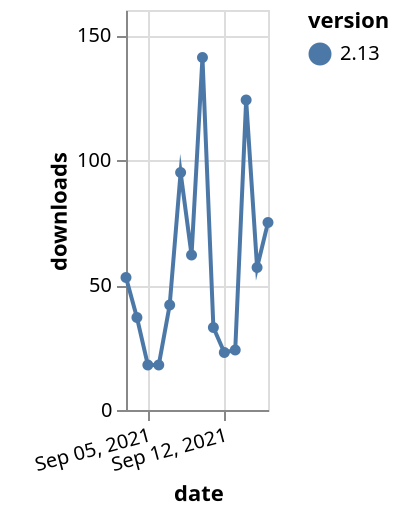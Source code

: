 {"$schema": "https://vega.github.io/schema/vega-lite/v5.json", "description": "A simple bar chart with embedded data.", "data": {"values": [{"date": "2021-09-03", "total": 78338, "delta": 53, "version": "2.13"}, {"date": "2021-09-04", "total": 78375, "delta": 37, "version": "2.13"}, {"date": "2021-09-05", "total": 78393, "delta": 18, "version": "2.13"}, {"date": "2021-09-06", "total": 78411, "delta": 18, "version": "2.13"}, {"date": "2021-09-07", "total": 78453, "delta": 42, "version": "2.13"}, {"date": "2021-09-08", "total": 78548, "delta": 95, "version": "2.13"}, {"date": "2021-09-09", "total": 78610, "delta": 62, "version": "2.13"}, {"date": "2021-09-10", "total": 78751, "delta": 141, "version": "2.13"}, {"date": "2021-09-11", "total": 78784, "delta": 33, "version": "2.13"}, {"date": "2021-09-12", "total": 78807, "delta": 23, "version": "2.13"}, {"date": "2021-09-13", "total": 78831, "delta": 24, "version": "2.13"}, {"date": "2021-09-14", "total": 78955, "delta": 124, "version": "2.13"}, {"date": "2021-09-15", "total": 79012, "delta": 57, "version": "2.13"}, {"date": "2021-09-16", "total": 79087, "delta": 75, "version": "2.13"}]}, "width": "container", "mark": {"type": "line", "point": {"filled": true}}, "encoding": {"x": {"field": "date", "type": "temporal", "timeUnit": "yearmonthdate", "title": "date", "axis": {"labelAngle": -15}}, "y": {"field": "delta", "type": "quantitative", "title": "downloads"}, "color": {"field": "version", "type": "nominal"}, "tooltip": {"field": "delta"}}}